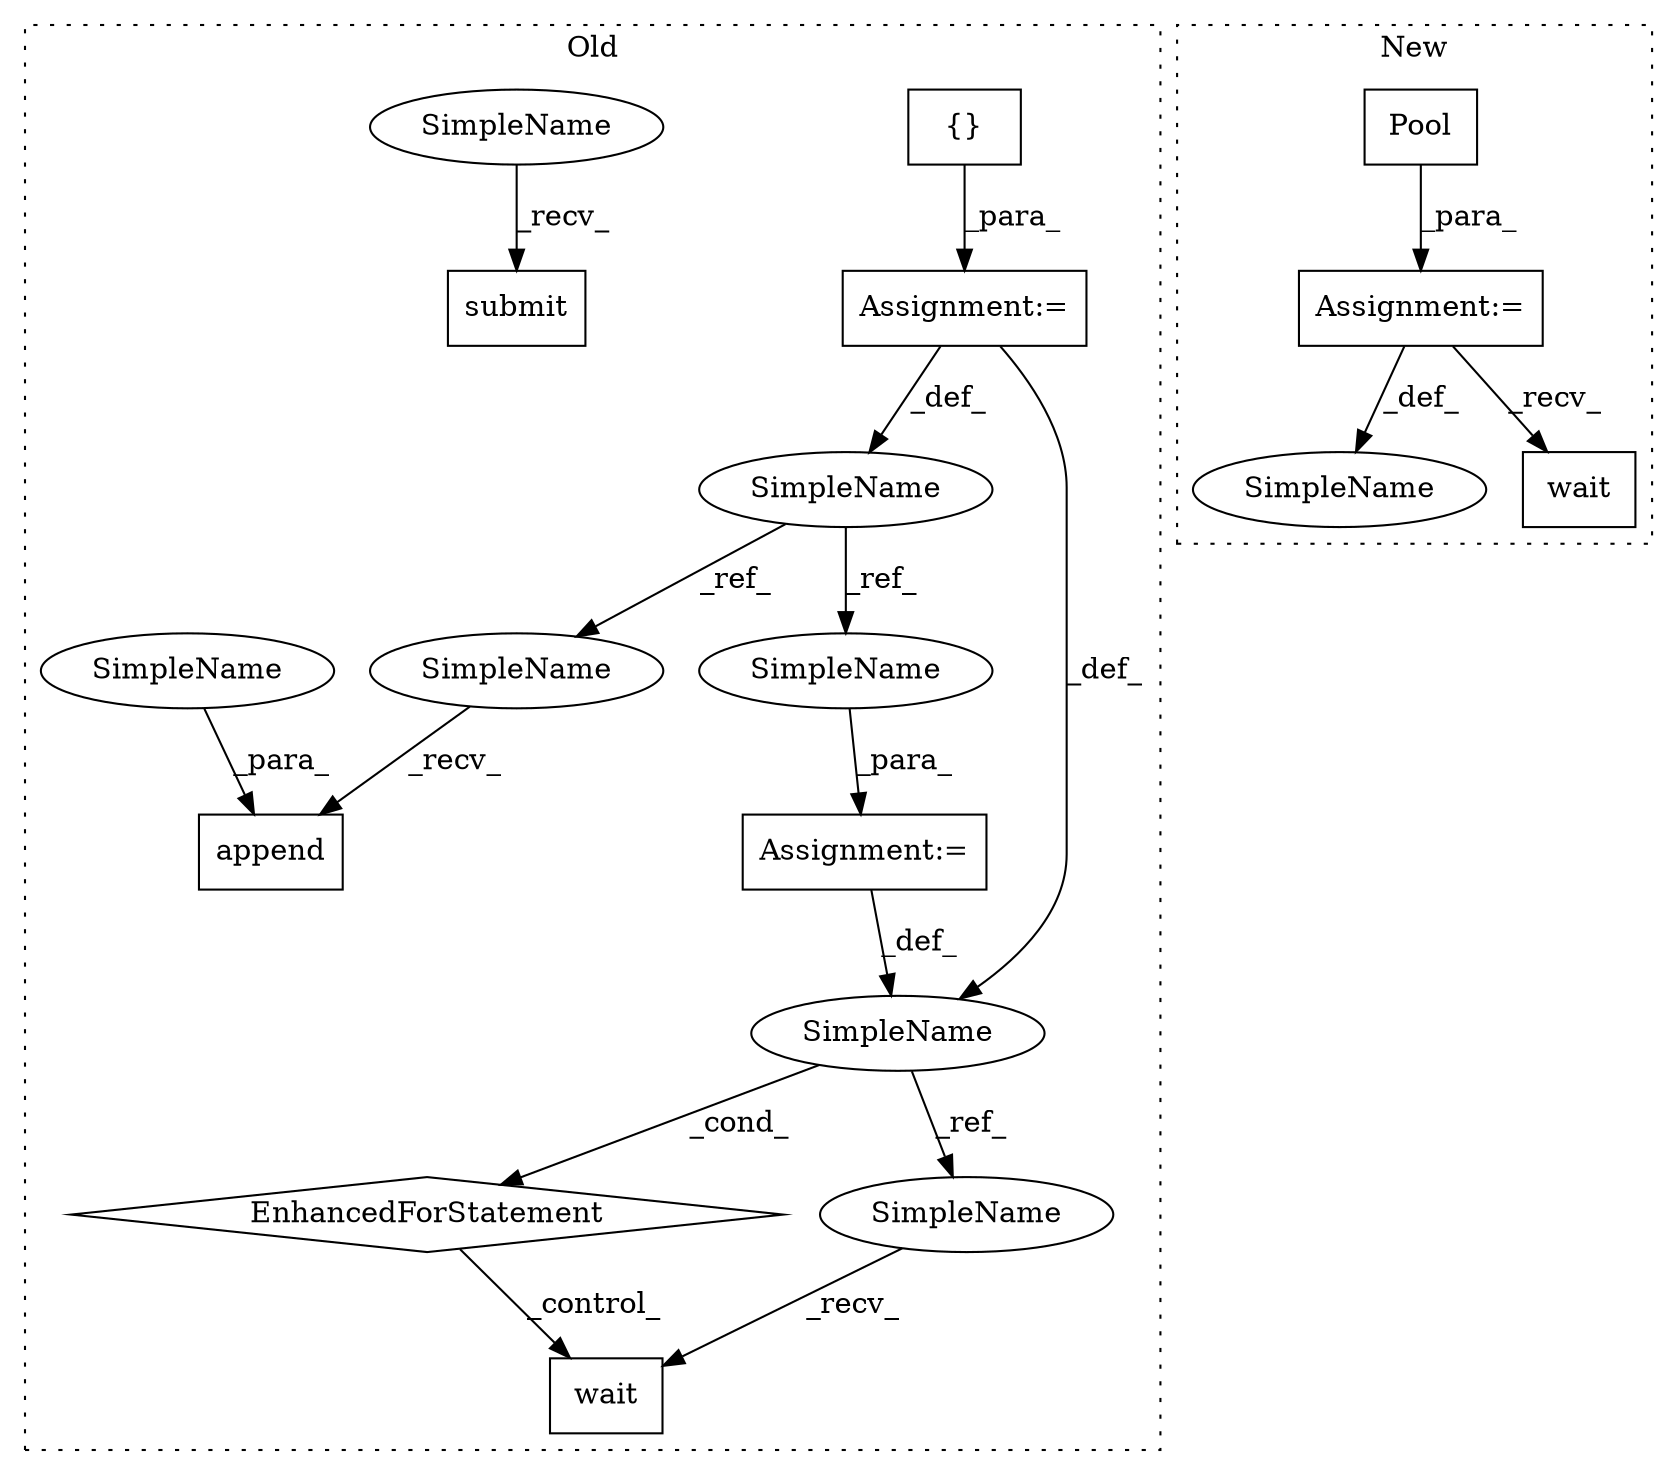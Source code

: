 digraph G {
subgraph cluster0 {
1 [label="append" a="32" s="9593,9603" l="7,1" shape="box"];
4 [label="Assignment:=" a="7" s="8953" l="1" shape="box"];
5 [label="Assignment:=" a="7" s="9624,9722" l="61,2" shape="box"];
6 [label="SimpleName" a="42" s="8945" l="8" shape="ellipse"];
7 [label="EnhancedForStatement" a="70" s="9624,9722" l="61,2" shape="diamond"];
9 [label="submit" a="32" s="9564" l="8" shape="box"];
10 [label="{}" a="4" s="8984" l="2" shape="box"];
11 [label="wait" a="32" s="9738" l="6" shape="box"];
13 [label="SimpleName" a="42" s="9710" l="1" shape="ellipse"];
14 [label="SimpleName" a="42" s="9560" l="3" shape="ellipse"];
15 [label="SimpleName" a="42" s="9600" l="3" shape="ellipse"];
16 [label="SimpleName" a="42" s="9714" l="8" shape="ellipse"];
17 [label="SimpleName" a="42" s="9584" l="8" shape="ellipse"];
18 [label="SimpleName" a="42" s="9736" l="1" shape="ellipse"];
label = "Old";
style="dotted";
}
subgraph cluster1 {
2 [label="Pool" a="32" s="8734" l="6" shape="box"];
3 [label="Assignment:=" a="7" s="8733" l="1" shape="box"];
8 [label="SimpleName" a="42" s="9263" l="3" shape="ellipse"];
12 [label="wait" a="32" s="9332" l="6" shape="box"];
label = "New";
style="dotted";
}
2 -> 3 [label="_para_"];
3 -> 12 [label="_recv_"];
3 -> 8 [label="_def_"];
4 -> 13 [label="_def_"];
4 -> 6 [label="_def_"];
5 -> 13 [label="_def_"];
6 -> 16 [label="_ref_"];
6 -> 17 [label="_ref_"];
7 -> 11 [label="_control_"];
10 -> 4 [label="_para_"];
13 -> 18 [label="_ref_"];
13 -> 7 [label="_cond_"];
14 -> 9 [label="_recv_"];
15 -> 1 [label="_para_"];
16 -> 5 [label="_para_"];
17 -> 1 [label="_recv_"];
18 -> 11 [label="_recv_"];
}